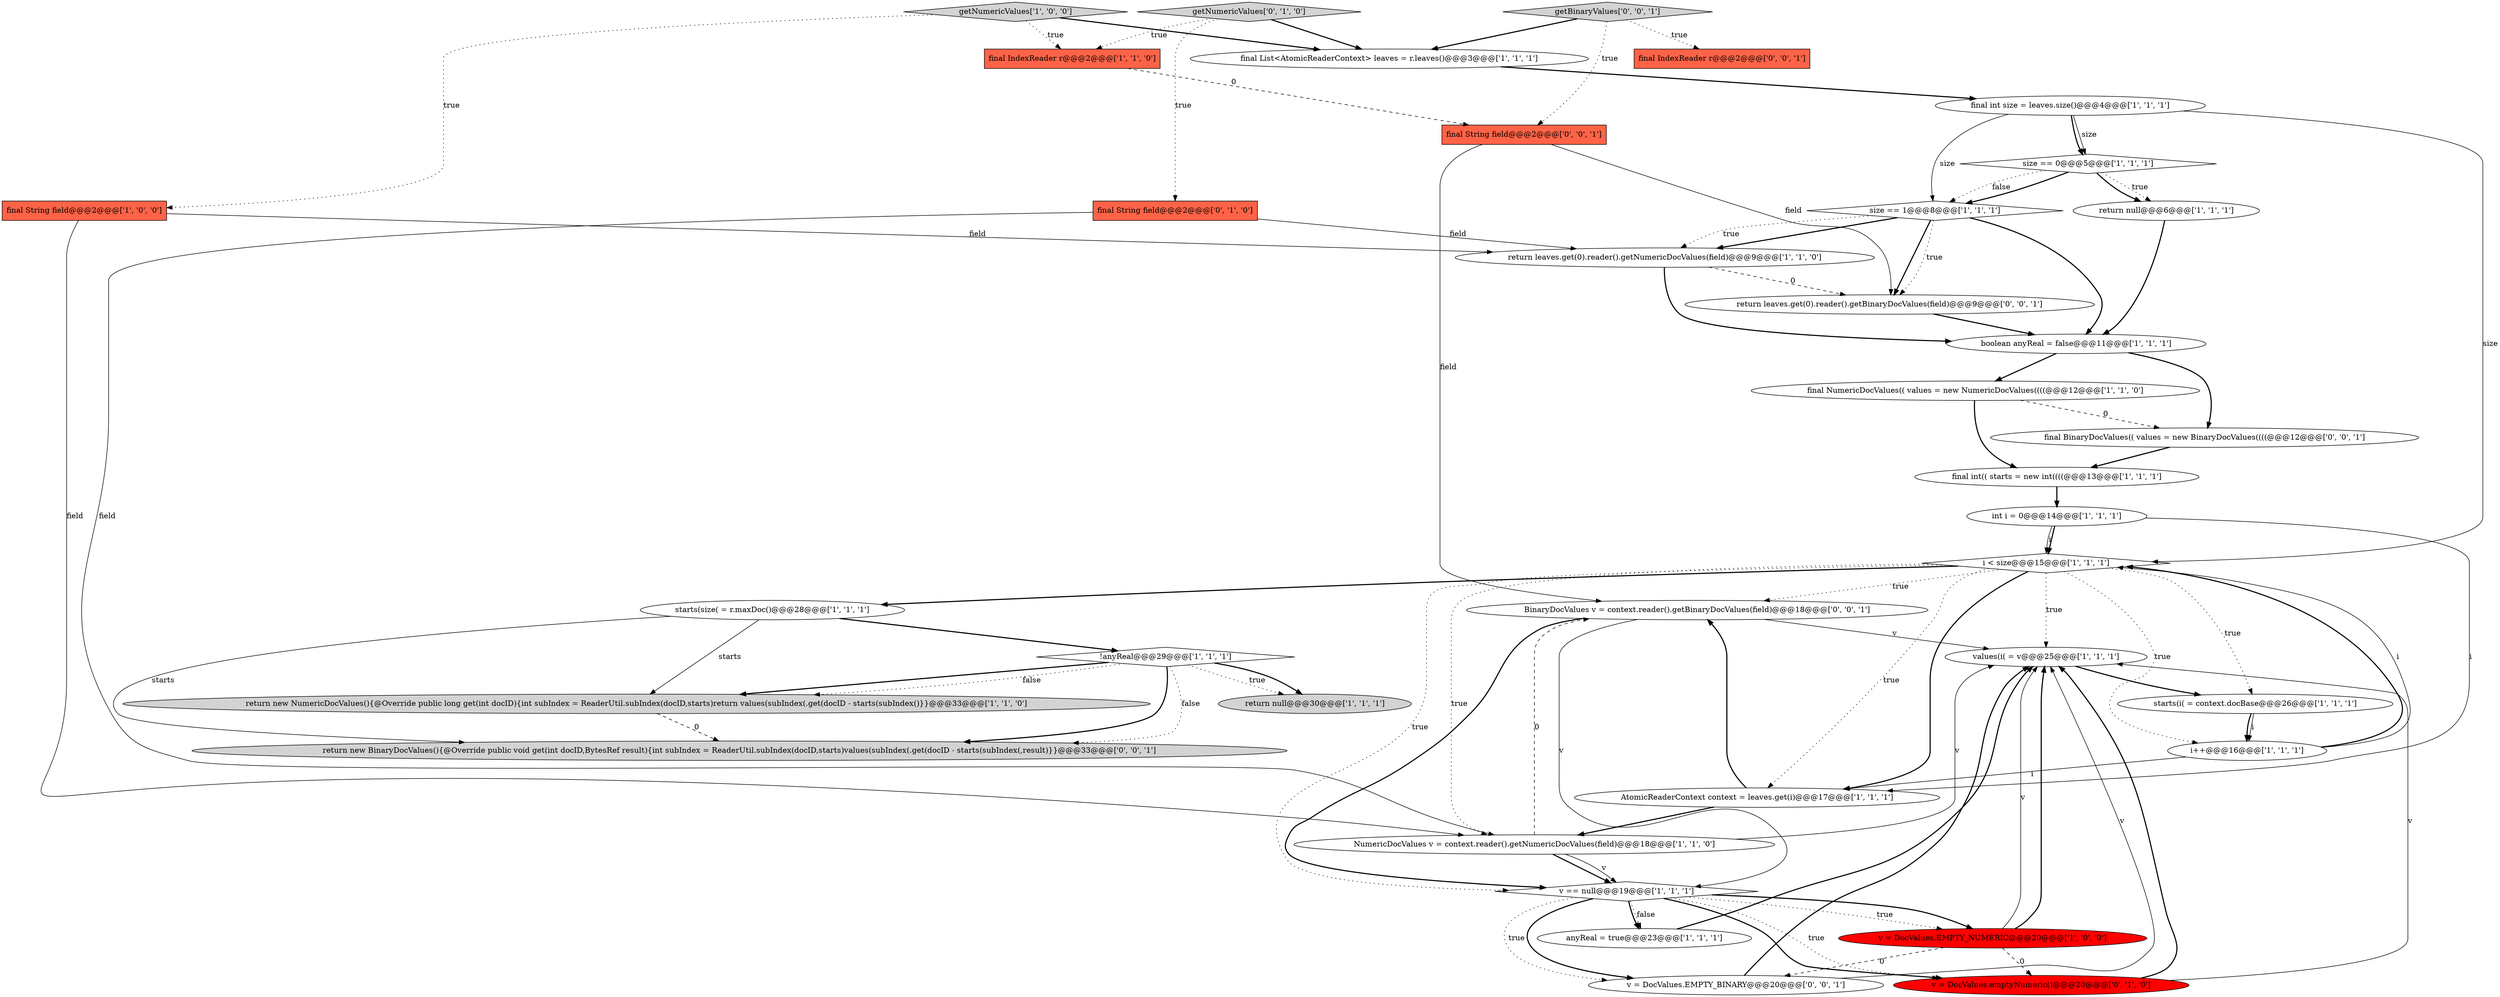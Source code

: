 digraph {
17 [style = filled, label = "getNumericValues['1', '0', '0']", fillcolor = lightgray, shape = diamond image = "AAA0AAABBB1BBB"];
35 [style = filled, label = "final String field@@@2@@@['0', '0', '1']", fillcolor = tomato, shape = box image = "AAA0AAABBB3BBB"];
32 [style = filled, label = "return leaves.get(0).reader().getBinaryDocValues(field)@@@9@@@['0', '0', '1']", fillcolor = white, shape = ellipse image = "AAA0AAABBB3BBB"];
0 [style = filled, label = "v = DocValues.EMPTY_NUMERIC@@@20@@@['1', '0', '0']", fillcolor = red, shape = ellipse image = "AAA1AAABBB1BBB"];
28 [style = filled, label = "v = DocValues.emptyNumeric()@@@20@@@['0', '1', '0']", fillcolor = red, shape = ellipse image = "AAA1AAABBB2BBB"];
2 [style = filled, label = "return new NumericDocValues(){@Override public long get(int docID){int subIndex = ReaderUtil.subIndex(docID,starts)return values(subIndex(.get(docID - starts(subIndex()}}@@@33@@@['1', '1', '0']", fillcolor = lightgray, shape = ellipse image = "AAA0AAABBB1BBB"];
13 [style = filled, label = "!anyReal@@@29@@@['1', '1', '1']", fillcolor = white, shape = diamond image = "AAA0AAABBB1BBB"];
21 [style = filled, label = "anyReal = true@@@23@@@['1', '1', '1']", fillcolor = white, shape = ellipse image = "AAA0AAABBB1BBB"];
6 [style = filled, label = "return leaves.get(0).reader().getNumericDocValues(field)@@@9@@@['1', '1', '0']", fillcolor = white, shape = ellipse image = "AAA0AAABBB1BBB"];
26 [style = filled, label = "getNumericValues['0', '1', '0']", fillcolor = lightgray, shape = diamond image = "AAA0AAABBB2BBB"];
27 [style = filled, label = "final String field@@@2@@@['0', '1', '0']", fillcolor = tomato, shape = box image = "AAA0AAABBB2BBB"];
12 [style = filled, label = "int i = 0@@@14@@@['1', '1', '1']", fillcolor = white, shape = ellipse image = "AAA0AAABBB1BBB"];
1 [style = filled, label = "final String field@@@2@@@['1', '0', '0']", fillcolor = tomato, shape = box image = "AAA0AAABBB1BBB"];
36 [style = filled, label = "BinaryDocValues v = context.reader().getBinaryDocValues(field)@@@18@@@['0', '0', '1']", fillcolor = white, shape = ellipse image = "AAA0AAABBB3BBB"];
11 [style = filled, label = "final IndexReader r@@@2@@@['1', '1', '0']", fillcolor = tomato, shape = box image = "AAA0AAABBB1BBB"];
9 [style = filled, label = "final int size = leaves.size()@@@4@@@['1', '1', '1']", fillcolor = white, shape = ellipse image = "AAA0AAABBB1BBB"];
20 [style = filled, label = "size == 1@@@8@@@['1', '1', '1']", fillcolor = white, shape = diamond image = "AAA0AAABBB1BBB"];
22 [style = filled, label = "i < size@@@15@@@['1', '1', '1']", fillcolor = white, shape = diamond image = "AAA0AAABBB1BBB"];
16 [style = filled, label = "values(i( = v@@@25@@@['1', '1', '1']", fillcolor = white, shape = ellipse image = "AAA0AAABBB1BBB"];
5 [style = filled, label = "final List<AtomicReaderContext> leaves = r.leaves()@@@3@@@['1', '1', '1']", fillcolor = white, shape = ellipse image = "AAA0AAABBB1BBB"];
4 [style = filled, label = "return null@@@6@@@['1', '1', '1']", fillcolor = white, shape = ellipse image = "AAA0AAABBB1BBB"];
18 [style = filled, label = "boolean anyReal = false@@@11@@@['1', '1', '1']", fillcolor = white, shape = ellipse image = "AAA0AAABBB1BBB"];
23 [style = filled, label = "starts(size( = r.maxDoc()@@@28@@@['1', '1', '1']", fillcolor = white, shape = ellipse image = "AAA0AAABBB1BBB"];
30 [style = filled, label = "getBinaryValues['0', '0', '1']", fillcolor = lightgray, shape = diamond image = "AAA0AAABBB3BBB"];
15 [style = filled, label = "final NumericDocValues(( values = new NumericDocValues((((@@@12@@@['1', '1', '0']", fillcolor = white, shape = ellipse image = "AAA0AAABBB1BBB"];
10 [style = filled, label = "final int(( starts = new int((((@@@13@@@['1', '1', '1']", fillcolor = white, shape = ellipse image = "AAA0AAABBB1BBB"];
31 [style = filled, label = "return new BinaryDocValues(){@Override public void get(int docID,BytesRef result){int subIndex = ReaderUtil.subIndex(docID,starts)values(subIndex(.get(docID - starts(subIndex(,result)}}@@@33@@@['0', '0', '1']", fillcolor = lightgray, shape = ellipse image = "AAA0AAABBB3BBB"];
25 [style = filled, label = "NumericDocValues v = context.reader().getNumericDocValues(field)@@@18@@@['1', '1', '0']", fillcolor = white, shape = ellipse image = "AAA0AAABBB1BBB"];
3 [style = filled, label = "starts(i( = context.docBase@@@26@@@['1', '1', '1']", fillcolor = white, shape = ellipse image = "AAA0AAABBB1BBB"];
24 [style = filled, label = "size == 0@@@5@@@['1', '1', '1']", fillcolor = white, shape = diamond image = "AAA0AAABBB1BBB"];
7 [style = filled, label = "v == null@@@19@@@['1', '1', '1']", fillcolor = white, shape = diamond image = "AAA0AAABBB1BBB"];
33 [style = filled, label = "final BinaryDocValues(( values = new BinaryDocValues((((@@@12@@@['0', '0', '1']", fillcolor = white, shape = ellipse image = "AAA0AAABBB3BBB"];
8 [style = filled, label = "i++@@@16@@@['1', '1', '1']", fillcolor = white, shape = ellipse image = "AAA0AAABBB1BBB"];
29 [style = filled, label = "v = DocValues.EMPTY_BINARY@@@20@@@['0', '0', '1']", fillcolor = white, shape = ellipse image = "AAA0AAABBB3BBB"];
14 [style = filled, label = "return null@@@30@@@['1', '1', '1']", fillcolor = lightgray, shape = ellipse image = "AAA0AAABBB1BBB"];
34 [style = filled, label = "final IndexReader r@@@2@@@['0', '0', '1']", fillcolor = tomato, shape = box image = "AAA0AAABBB3BBB"];
19 [style = filled, label = "AtomicReaderContext context = leaves.get(i)@@@17@@@['1', '1', '1']", fillcolor = white, shape = ellipse image = "AAA0AAABBB1BBB"];
15->10 [style = bold, label=""];
5->9 [style = bold, label=""];
3->8 [style = solid, label="i"];
24->4 [style = dotted, label="true"];
17->1 [style = dotted, label="true"];
28->16 [style = solid, label="v"];
36->16 [style = solid, label="v"];
19->36 [style = bold, label=""];
25->36 [style = dashed, label="0"];
23->13 [style = bold, label=""];
10->12 [style = bold, label=""];
22->16 [style = dotted, label="true"];
15->33 [style = dashed, label="0"];
21->16 [style = bold, label=""];
13->31 [style = dotted, label="false"];
32->18 [style = bold, label=""];
13->31 [style = bold, label=""];
13->14 [style = bold, label=""];
9->24 [style = bold, label=""];
12->22 [style = bold, label=""];
7->29 [style = bold, label=""];
16->3 [style = bold, label=""];
17->5 [style = bold, label=""];
22->19 [style = dotted, label="true"];
12->19 [style = solid, label="i"];
6->32 [style = dashed, label="0"];
35->36 [style = solid, label="field"];
22->7 [style = dotted, label="true"];
18->15 [style = bold, label=""];
4->18 [style = bold, label=""];
7->0 [style = bold, label=""];
0->28 [style = dashed, label="0"];
25->7 [style = bold, label=""];
22->23 [style = bold, label=""];
19->25 [style = bold, label=""];
8->22 [style = bold, label=""];
24->20 [style = bold, label=""];
20->18 [style = bold, label=""];
25->7 [style = solid, label="v"];
7->29 [style = dotted, label="true"];
8->19 [style = solid, label="i"];
29->16 [style = bold, label=""];
7->21 [style = dotted, label="false"];
20->6 [style = dotted, label="true"];
0->16 [style = bold, label=""];
22->19 [style = bold, label=""];
1->25 [style = solid, label="field"];
6->18 [style = bold, label=""];
26->27 [style = dotted, label="true"];
27->6 [style = solid, label="field"];
18->33 [style = bold, label=""];
22->25 [style = dotted, label="true"];
13->2 [style = dotted, label="false"];
9->24 [style = solid, label="size"];
7->0 [style = dotted, label="true"];
30->34 [style = dotted, label="true"];
24->20 [style = dotted, label="false"];
9->22 [style = solid, label="size"];
7->28 [style = bold, label=""];
35->32 [style = solid, label="field"];
30->5 [style = bold, label=""];
3->8 [style = bold, label=""];
0->29 [style = dashed, label="0"];
22->3 [style = dotted, label="true"];
22->36 [style = dotted, label="true"];
27->25 [style = solid, label="field"];
26->11 [style = dotted, label="true"];
13->14 [style = dotted, label="true"];
1->6 [style = solid, label="field"];
7->28 [style = dotted, label="true"];
13->2 [style = bold, label=""];
17->11 [style = dotted, label="true"];
26->5 [style = bold, label=""];
12->22 [style = solid, label="i"];
8->22 [style = solid, label="i"];
20->32 [style = bold, label=""];
33->10 [style = bold, label=""];
20->6 [style = bold, label=""];
28->16 [style = bold, label=""];
2->31 [style = dashed, label="0"];
24->4 [style = bold, label=""];
22->8 [style = dotted, label="true"];
29->16 [style = solid, label="v"];
9->20 [style = solid, label="size"];
36->7 [style = bold, label=""];
30->35 [style = dotted, label="true"];
23->31 [style = solid, label="starts"];
36->7 [style = solid, label="v"];
7->21 [style = bold, label=""];
0->16 [style = solid, label="v"];
25->16 [style = solid, label="v"];
20->32 [style = dotted, label="true"];
11->35 [style = dashed, label="0"];
23->2 [style = solid, label="starts"];
}
